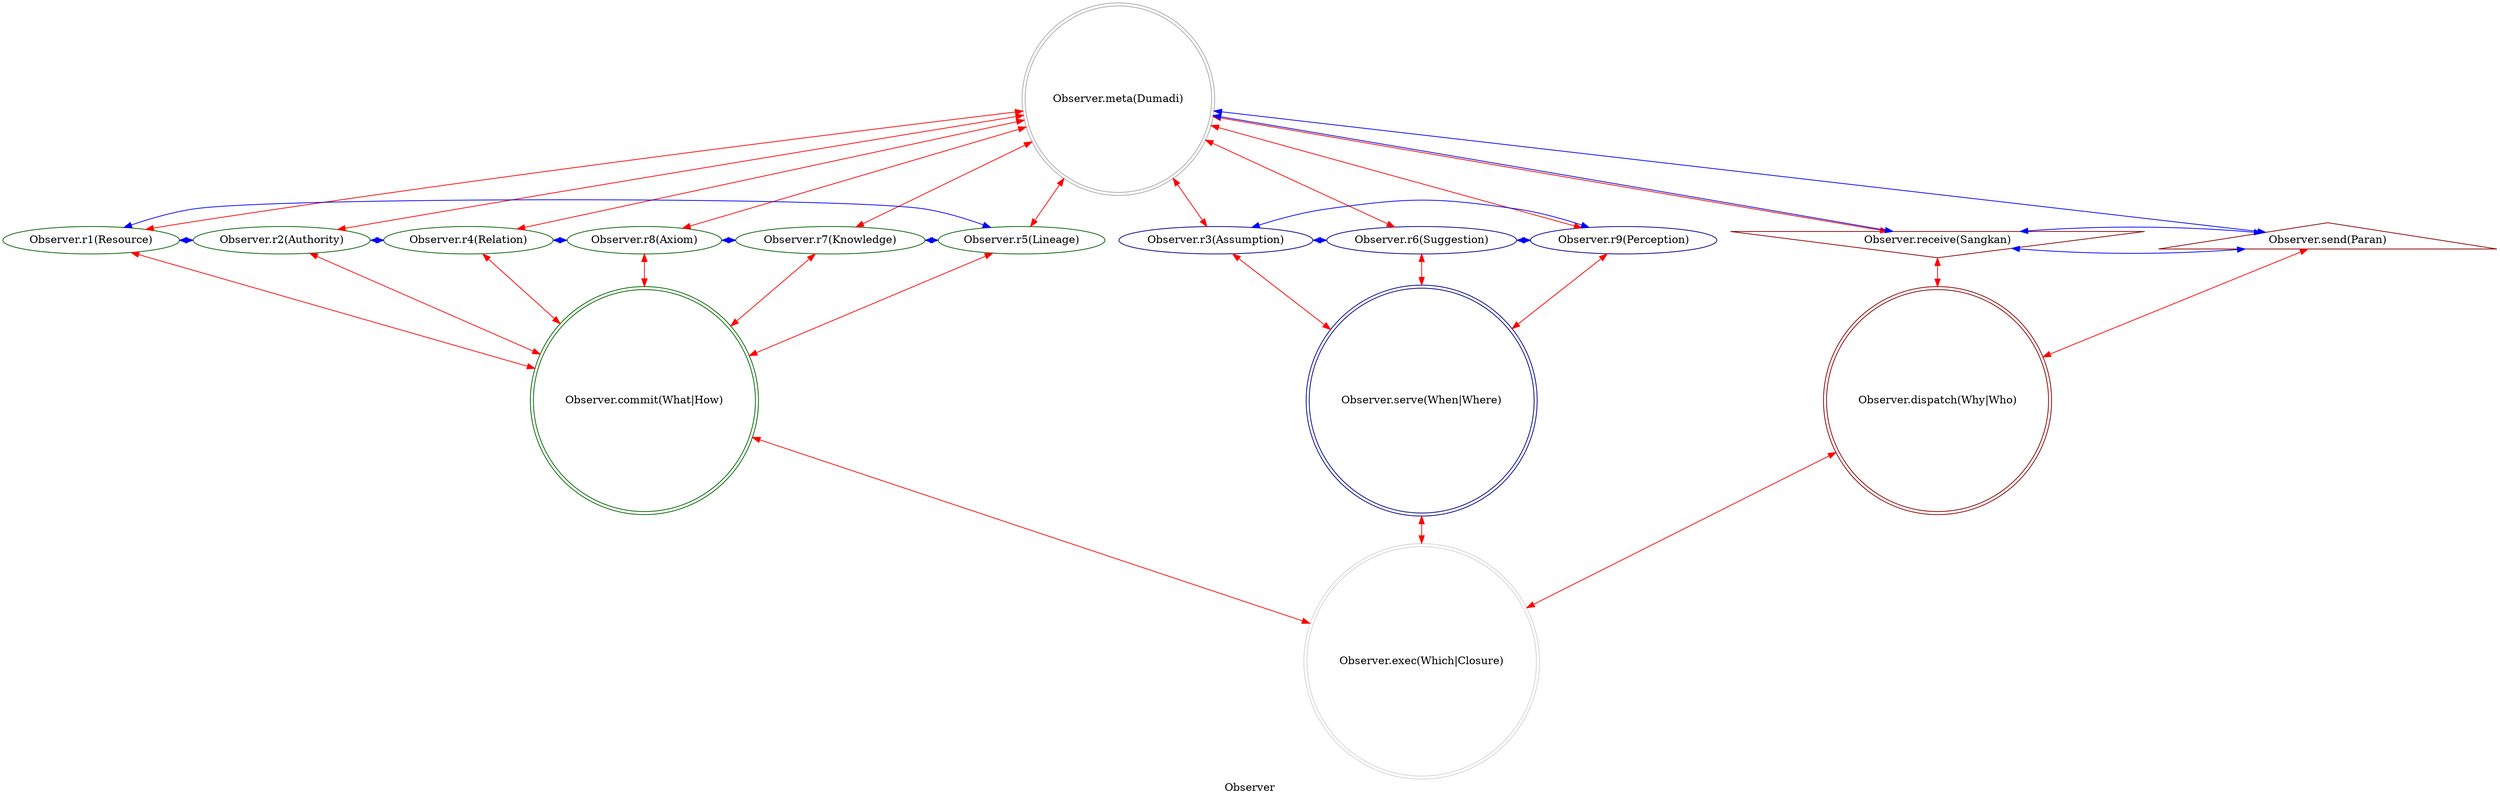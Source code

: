 strict digraph ObserverFactor {
    label = "Observer";
    comment = "The cosmic consciousness principle in MythOS—addressing the ultimate questions of origin, purpose, and destination (Sangkan Paraning Dumadi).";

    0 -> {1 2 4 8 7 5 3 6 9 a b} [dir = both; color = "red";];
    {a b} -> c [dir = both; color = "red";];
    {1 2 4 8 7 5} -> d [dir = both; color = "red";];
    {3 6 9} -> e [dir = both; color = "red";];
    {c d e} -> f [dir = both; color = "red";];

    a -> b -> a [dir = both; color = "blue";];
    a -> 0 -> b [dir = both; color = "blue";];
    3 -> 6 -> 9 -> 3 [dir = both; color = "blue";];
    1 -> 2 -> 4 -> 8 -> 7 -> 5 -> 1 [dir = both; color = "blue";];

    subgraph {
        rank = same;
        0;
    }
    subgraph {
        rank = same;
        3;
        6;
        9;
        1;
        2;
        4;
        8;
        7;
        5;
        a;
        b;
    }
    subgraph {
        rank = same;
        c;
        d;
        e;
    }
    subgraph {
        rank = same;
        f;
    }

    a [label = "Observer.receive(Sangkan)";comment = "Potential: Source inquiry—the fundamental questioning of origins: 'From where do I come? What is my essential nature?'";shape = invtriangle;color = darkred;];
    0 [label = "Observer.meta(Dumadi)";comment = "Abstract: Existential ground—the universal principle of being itself, the is-ness that underlies all manifestation and observation.";shape = doublecircle;color = darkgray;];
    b [label = "Observer.send(Paran)";comment = "Manifest: Destination realization—the actualized understanding of purpose: 'Where am I going? What is my ultimate destination?'";shape = triangle;color = darkred;];

    1 [label = "Observer.r1(Resource)";comment = "Initiation: Existential capital—the innate capacities, talents, and energies available for the cosmic journey.";color = darkgreen;];
    2 [label = "Observer.r2(Authority)";comment = "Response: Self-governance—the right and responsibility to direct one's own path and make existential choices.";color = darkgreen;];
    4 [label = "Observer.r4(Relation)";comment = "Integration: Cosmic connectivity—the web of relationships and responsibilities that situate the observer in the whole.";color = darkgreen;];
    8 [label = "Observer.r8(Axiom)";comment = "Reflection: Foundational truth—the self-evident principles that guide the journey and cannot be further reduced.";color = darkgreen;];
    7 [label = "Observer.r7(Knowledge)";comment = "Consolidation: Accumulated wisdom—the understanding gained through experience, study, and contemplation of the cosmic order.";color = darkgreen;];
    5 [label = "Observer.r5(Lineage)";comment = "Propagation: Ancestral stream—the transmission of wisdom, karma, and existential patterns across generations and lifetimes.";color = darkgreen;];

    3 [label = "Observer.r3(Assumption)";comment = "Thesis: Unquestioned ground—the foundational beliefs and presuppositions that shape perception without conscious examination.";color = darkblue;];
    6 [label = "Observer.r6(Suggestion)";comment = "Antithesis: Alternative possibility—the competing interpretations and potential realities that challenge existing assumptions.";color = darkblue;];
    9 [label = "Observer.r9(Perception)";comment = "Synthesis: Clarified seeing—the achieved state of awareness where reality is perceived as it truly is, beyond assumptions and suggestions.";color = darkblue;];

    c [label = "Observer.dispatch(Why|Who)";comment = "Why-Who: Purpose and identity—the fundamental questions of motivation and selfhood that drive the existential journey.";shape = doublecircle;color = darkred;];
    d [label = "Observer.commit(What|How)";comment = "What-How: Method and action—the specific practices, disciplines, and choices that constitute the path of awakening.";shape = doublecircle;color = darkgreen;];
    e [label = "Observer.serve(When|Where)";comment = "When-Where: Context and timing—the appropriate moments and situations for different stages of the spiritual journey.";shape = doublecircle;color = darkblue;];
    f [label = "Observer.exec(Which|Closure)";comment = "Which-Closure: Choice and completion—the final selection of path and the achievement of existential understanding (Sangkan Paran Dumadi).";shape = doublecircle;color = lightgray;];
}